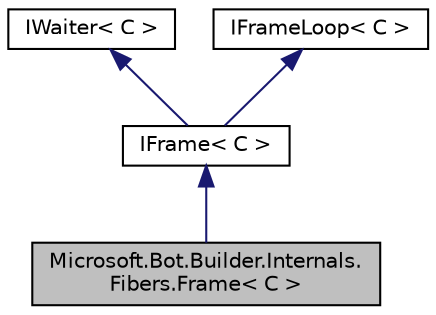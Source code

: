 digraph "Microsoft.Bot.Builder.Internals.Fibers.Frame&lt; C &gt;"
{
  edge [fontname="Helvetica",fontsize="10",labelfontname="Helvetica",labelfontsize="10"];
  node [fontname="Helvetica",fontsize="10",shape=record];
  Node1 [label="Microsoft.Bot.Builder.Internals.\lFibers.Frame\< C \>",height=0.2,width=0.4,color="black", fillcolor="grey75", style="filled", fontcolor="black"];
  Node2 -> Node1 [dir="back",color="midnightblue",fontsize="10",style="solid",fontname="Helvetica"];
  Node2 [label="IFrame\< C \>",height=0.2,width=0.4,color="black", fillcolor="white", style="filled",URL="$db/d9a/interface_microsoft_1_1_bot_1_1_builder_1_1_internals_1_1_fibers_1_1_i_frame.html"];
  Node3 -> Node2 [dir="back",color="midnightblue",fontsize="10",style="solid",fontname="Helvetica"];
  Node3 [label="IWaiter\< C \>",height=0.2,width=0.4,color="black", fillcolor="white", style="filled",URL="$d3/d42/interface_microsoft_1_1_bot_1_1_builder_1_1_internals_1_1_fibers_1_1_i_waiter.html"];
  Node4 -> Node2 [dir="back",color="midnightblue",fontsize="10",style="solid",fontname="Helvetica"];
  Node4 [label="IFrameLoop\< C \>",height=0.2,width=0.4,color="black", fillcolor="white", style="filled",URL="$dc/db7/interface_microsoft_1_1_bot_1_1_builder_1_1_internals_1_1_fibers_1_1_i_frame_loop.html"];
}
